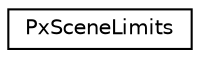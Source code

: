 digraph "Graphical Class Hierarchy"
{
  edge [fontname="Helvetica",fontsize="10",labelfontname="Helvetica",labelfontsize="10"];
  node [fontname="Helvetica",fontsize="10",shape=record];
  rankdir="LR";
  Node0 [label="PxSceneLimits",height=0.2,width=0.4,color="black", fillcolor="white", style="filled",URL="$classPxSceneLimits.html",tooltip="Class used to retrieve limits(e.g. maximum number of bodies) for a scene. The limits are used as a hi..."];
}
